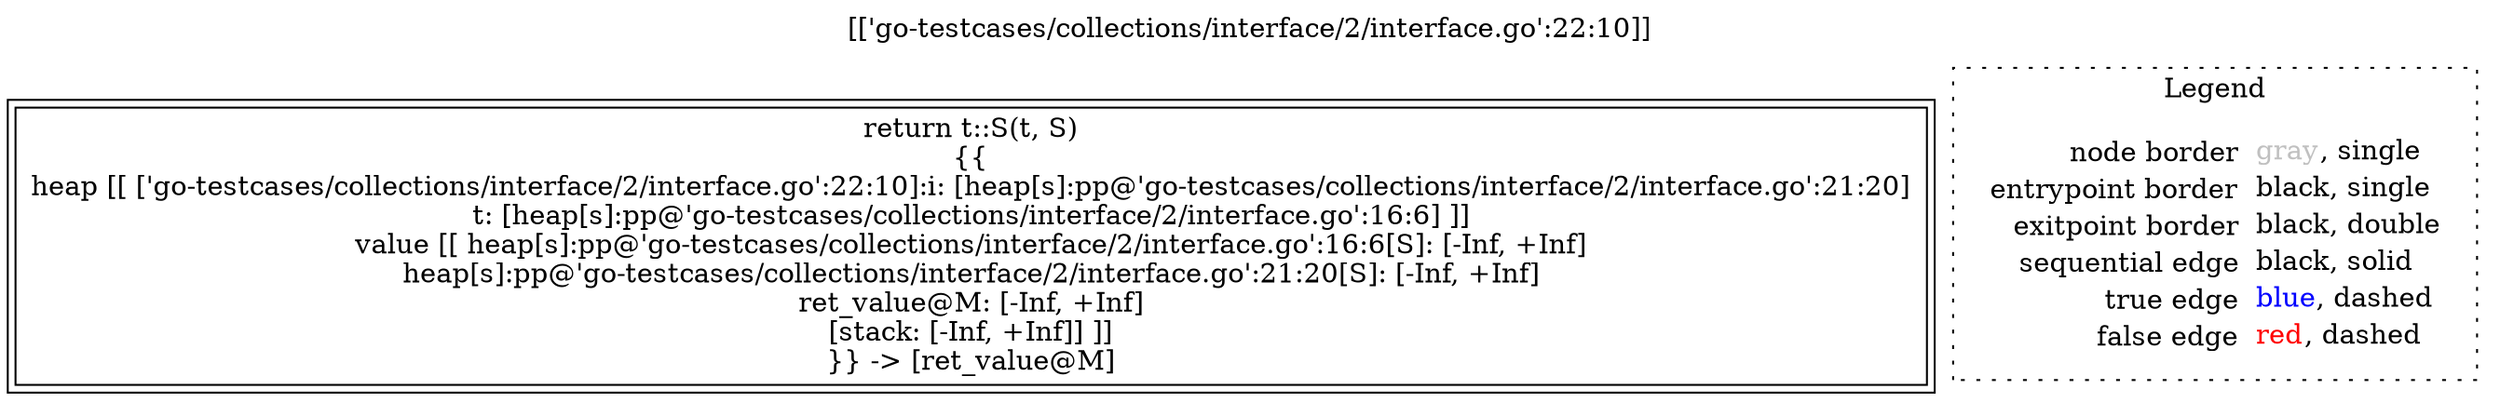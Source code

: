 digraph {
	labelloc="t";
	label="[['go-testcases/collections/interface/2/interface.go':22:10]]";
	"node0" [shape="rect",color="black",peripheries="2",label=<return t::S(t, S)<BR/>{{<BR/>heap [[ ['go-testcases/collections/interface/2/interface.go':22:10]:i: [heap[s]:pp@'go-testcases/collections/interface/2/interface.go':21:20]<BR/>t: [heap[s]:pp@'go-testcases/collections/interface/2/interface.go':16:6] ]]<BR/>value [[ heap[s]:pp@'go-testcases/collections/interface/2/interface.go':16:6[S]: [-Inf, +Inf]<BR/>heap[s]:pp@'go-testcases/collections/interface/2/interface.go':21:20[S]: [-Inf, +Inf]<BR/>ret_value@M: [-Inf, +Inf]<BR/>[stack: [-Inf, +Inf]] ]]<BR/>}} -&gt; [ret_value@M]>];
subgraph cluster_legend {
	label="Legend";
	style=dotted;
	node [shape=plaintext];
	"legend" [label=<<table border="0" cellpadding="2" cellspacing="0" cellborder="0"><tr><td align="right">node border&nbsp;</td><td align="left"><font color="gray">gray</font>, single</td></tr><tr><td align="right">entrypoint border&nbsp;</td><td align="left"><font color="black">black</font>, single</td></tr><tr><td align="right">exitpoint border&nbsp;</td><td align="left"><font color="black">black</font>, double</td></tr><tr><td align="right">sequential edge&nbsp;</td><td align="left"><font color="black">black</font>, solid</td></tr><tr><td align="right">true edge&nbsp;</td><td align="left"><font color="blue">blue</font>, dashed</td></tr><tr><td align="right">false edge&nbsp;</td><td align="left"><font color="red">red</font>, dashed</td></tr></table>>];
}

}
